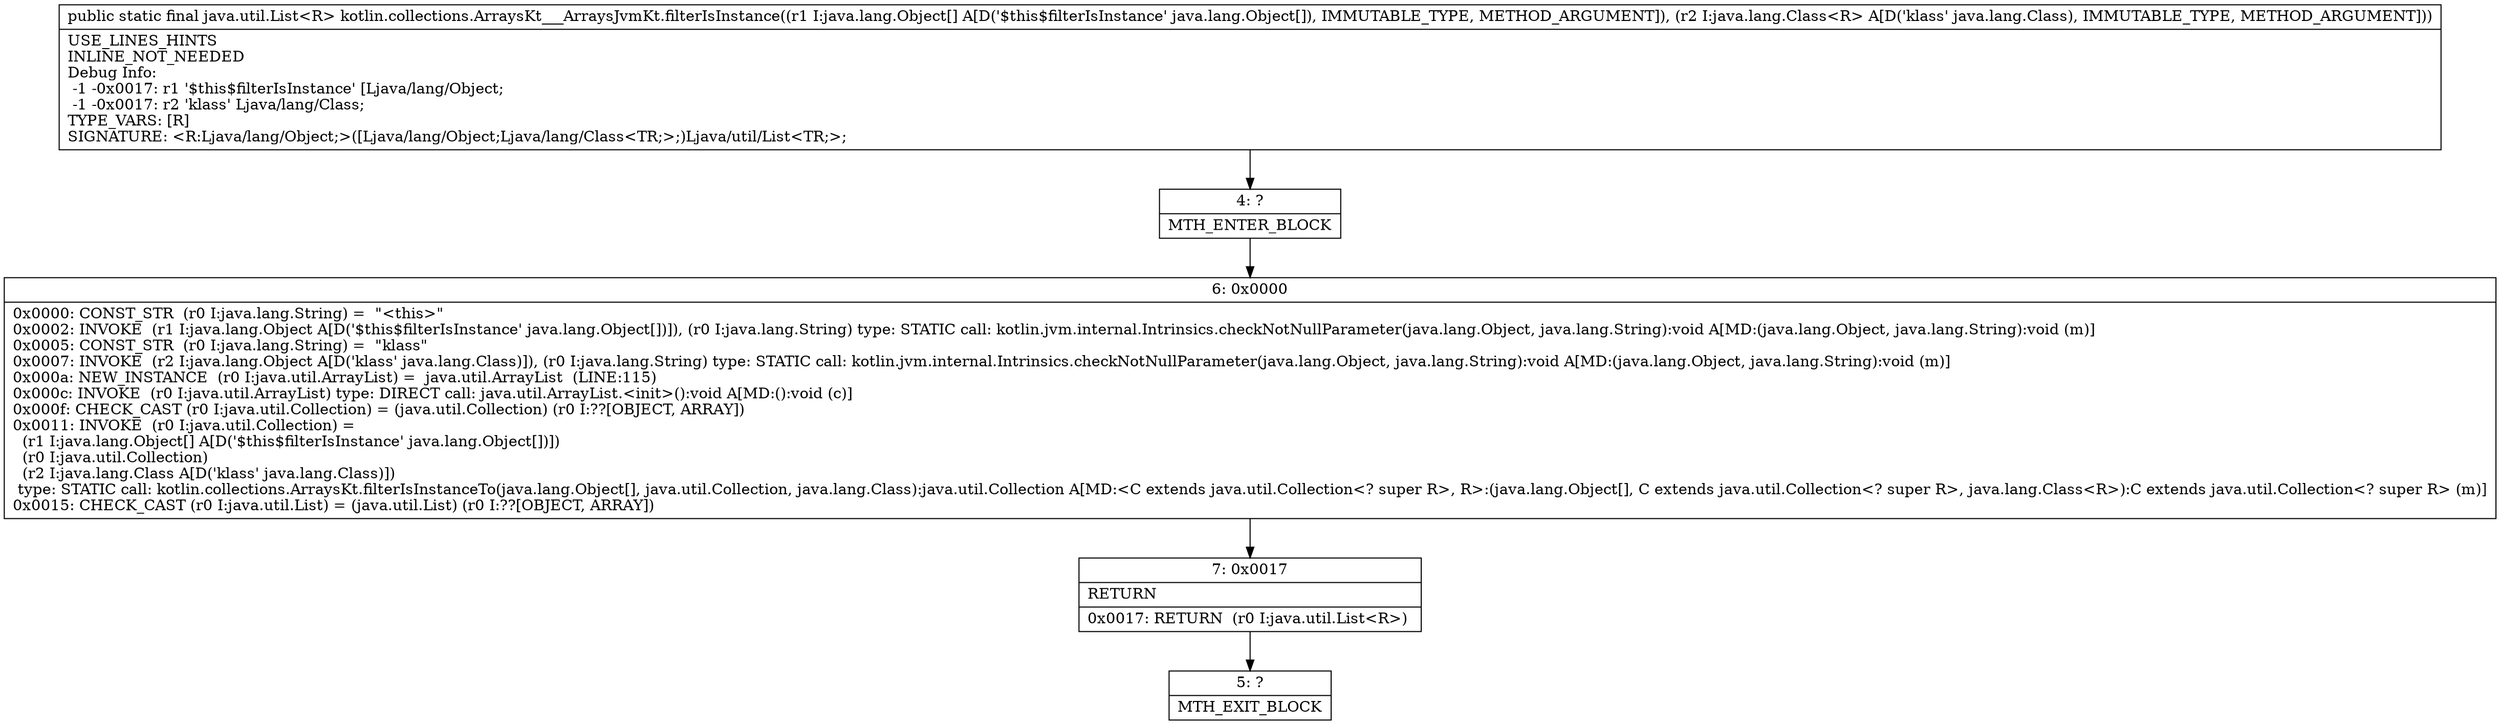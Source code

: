 digraph "CFG forkotlin.collections.ArraysKt___ArraysJvmKt.filterIsInstance([Ljava\/lang\/Object;Ljava\/lang\/Class;)Ljava\/util\/List;" {
Node_4 [shape=record,label="{4\:\ ?|MTH_ENTER_BLOCK\l}"];
Node_6 [shape=record,label="{6\:\ 0x0000|0x0000: CONST_STR  (r0 I:java.lang.String) =  \"\<this\>\" \l0x0002: INVOKE  (r1 I:java.lang.Object A[D('$this$filterIsInstance' java.lang.Object[])]), (r0 I:java.lang.String) type: STATIC call: kotlin.jvm.internal.Intrinsics.checkNotNullParameter(java.lang.Object, java.lang.String):void A[MD:(java.lang.Object, java.lang.String):void (m)]\l0x0005: CONST_STR  (r0 I:java.lang.String) =  \"klass\" \l0x0007: INVOKE  (r2 I:java.lang.Object A[D('klass' java.lang.Class)]), (r0 I:java.lang.String) type: STATIC call: kotlin.jvm.internal.Intrinsics.checkNotNullParameter(java.lang.Object, java.lang.String):void A[MD:(java.lang.Object, java.lang.String):void (m)]\l0x000a: NEW_INSTANCE  (r0 I:java.util.ArrayList) =  java.util.ArrayList  (LINE:115)\l0x000c: INVOKE  (r0 I:java.util.ArrayList) type: DIRECT call: java.util.ArrayList.\<init\>():void A[MD:():void (c)]\l0x000f: CHECK_CAST (r0 I:java.util.Collection) = (java.util.Collection) (r0 I:??[OBJECT, ARRAY]) \l0x0011: INVOKE  (r0 I:java.util.Collection) = \l  (r1 I:java.lang.Object[] A[D('$this$filterIsInstance' java.lang.Object[])])\l  (r0 I:java.util.Collection)\l  (r2 I:java.lang.Class A[D('klass' java.lang.Class)])\l type: STATIC call: kotlin.collections.ArraysKt.filterIsInstanceTo(java.lang.Object[], java.util.Collection, java.lang.Class):java.util.Collection A[MD:\<C extends java.util.Collection\<? super R\>, R\>:(java.lang.Object[], C extends java.util.Collection\<? super R\>, java.lang.Class\<R\>):C extends java.util.Collection\<? super R\> (m)]\l0x0015: CHECK_CAST (r0 I:java.util.List) = (java.util.List) (r0 I:??[OBJECT, ARRAY]) \l}"];
Node_7 [shape=record,label="{7\:\ 0x0017|RETURN\l|0x0017: RETURN  (r0 I:java.util.List\<R\>) \l}"];
Node_5 [shape=record,label="{5\:\ ?|MTH_EXIT_BLOCK\l}"];
MethodNode[shape=record,label="{public static final java.util.List\<R\> kotlin.collections.ArraysKt___ArraysJvmKt.filterIsInstance((r1 I:java.lang.Object[] A[D('$this$filterIsInstance' java.lang.Object[]), IMMUTABLE_TYPE, METHOD_ARGUMENT]), (r2 I:java.lang.Class\<R\> A[D('klass' java.lang.Class), IMMUTABLE_TYPE, METHOD_ARGUMENT]))  | USE_LINES_HINTS\lINLINE_NOT_NEEDED\lDebug Info:\l  \-1 \-0x0017: r1 '$this$filterIsInstance' [Ljava\/lang\/Object;\l  \-1 \-0x0017: r2 'klass' Ljava\/lang\/Class;\lTYPE_VARS: [R]\lSIGNATURE: \<R:Ljava\/lang\/Object;\>([Ljava\/lang\/Object;Ljava\/lang\/Class\<TR;\>;)Ljava\/util\/List\<TR;\>;\l}"];
MethodNode -> Node_4;Node_4 -> Node_6;
Node_6 -> Node_7;
Node_7 -> Node_5;
}

